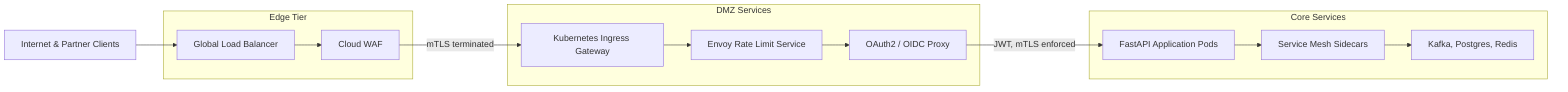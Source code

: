 %% TradePulse production network segmentation
flowchart LR
    subgraph Edge[Edge Tier]
        edge_lb[Global Load Balancer]
        waf[Cloud WAF]
    end

    subgraph DMZ[DMZ Services]
        ingress_gateway[Kubernetes Ingress Gateway]
        ratelimit[Envoy Rate Limit Service]
        auth_proxy[OAuth2 / OIDC Proxy]
    end

    subgraph Core[Core Services]
        api[FastAPI Application Pods]
        mesh[Service Mesh Sidecars]
        data_plane[Kafka, Postgres, Redis]
    end

    Internet[Internet & Partner Clients] --> edge_lb
    edge_lb --> waf
    waf -->|mTLS terminated| ingress_gateway
    ingress_gateway --> ratelimit
    ratelimit --> auth_proxy
    auth_proxy -->|JWT, mTLS enforced| api
    api --> mesh
    mesh --> data_plane